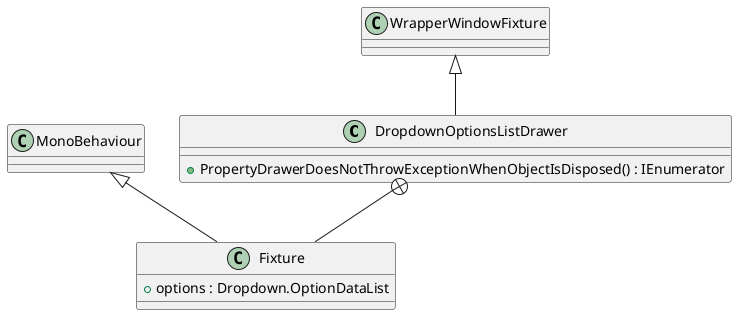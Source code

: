 @startuml
class DropdownOptionsListDrawer {
    + PropertyDrawerDoesNotThrowExceptionWhenObjectIsDisposed() : IEnumerator
}
class Fixture {
    + options : Dropdown.OptionDataList
}
WrapperWindowFixture <|-- DropdownOptionsListDrawer
DropdownOptionsListDrawer +-- Fixture
MonoBehaviour <|-- Fixture
@enduml
